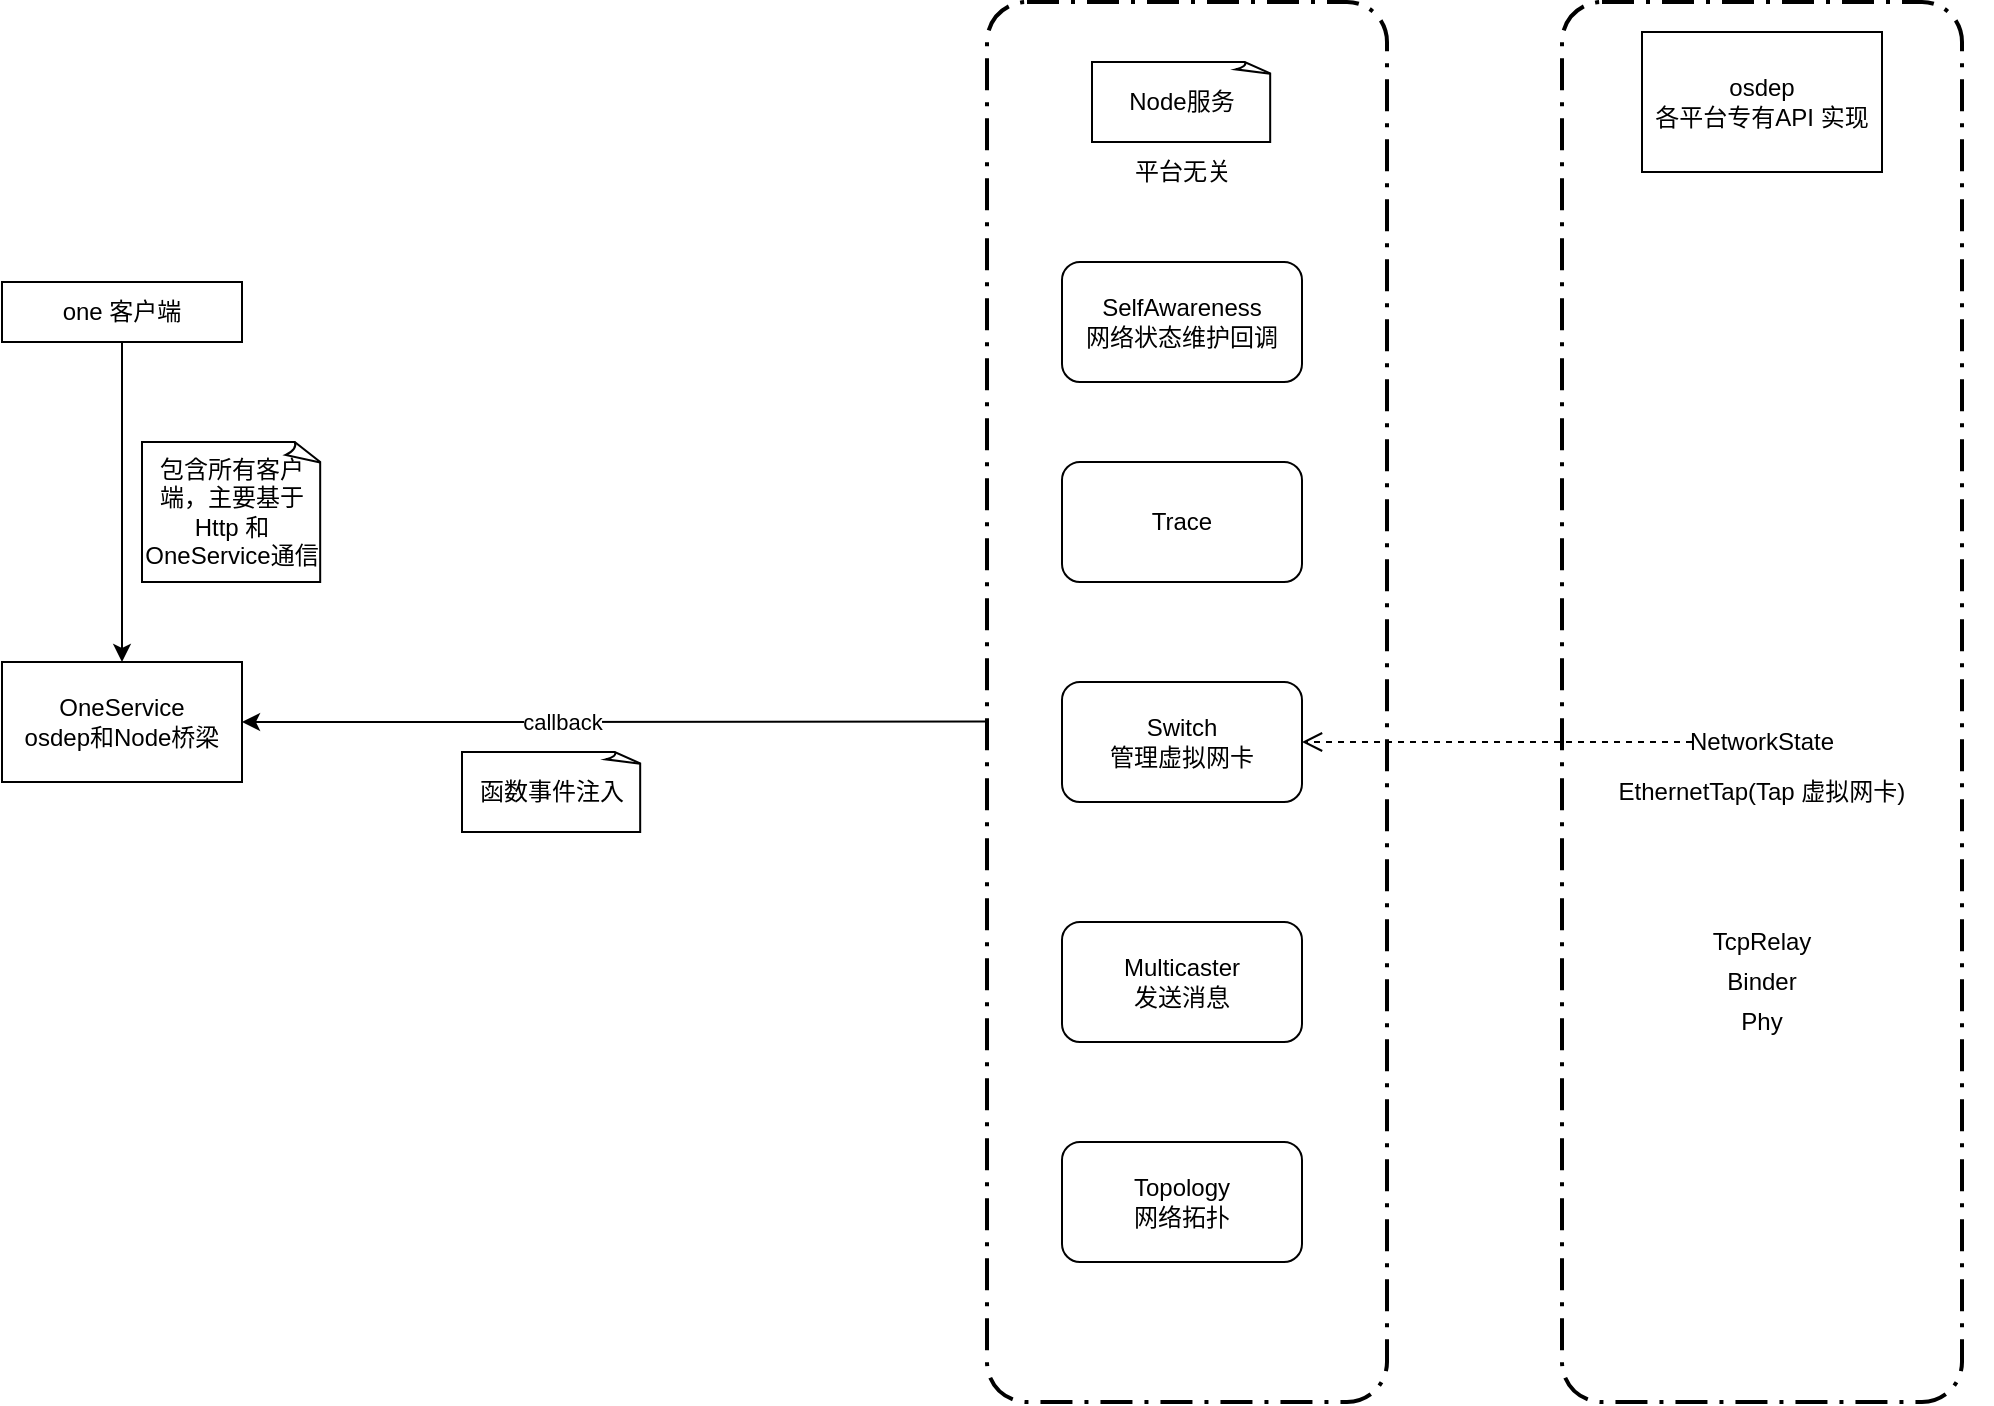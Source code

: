 <mxfile version="13.4.9" type="github"><diagram id="Zo-XHowbz03e_hiTDd_9" name="Page-1"><mxGraphModel dx="1794" dy="932" grid="1" gridSize="10" guides="1" tooltips="1" connect="1" arrows="1" fold="1" page="0" pageScale="1" pageWidth="1920" pageHeight="1200" math="0" shadow="0"><root><mxCell id="0"/><mxCell id="1" parent="0"/><mxCell id="4FT7oaL6MmFUpqDjCZYJ-40" value="" style="rounded=1;arcSize=10;dashed=1;strokeColor=#000000;fillColor=none;gradientColor=none;dashPattern=8 3 1 3;strokeWidth=2;" vertex="1" parent="1"><mxGeometry x="552.5" width="200" height="700" as="geometry"/></mxCell><mxCell id="4FT7oaL6MmFUpqDjCZYJ-31" value="" style="rounded=1;arcSize=10;dashed=1;strokeColor=#000000;fillColor=none;gradientColor=none;dashPattern=8 3 1 3;strokeWidth=2;" vertex="1" parent="1"><mxGeometry x="840" width="200" height="700" as="geometry"/></mxCell><mxCell id="4FT7oaL6MmFUpqDjCZYJ-2" value="OneService&lt;br&gt;osdep和Node桥梁" style="rounded=0;whiteSpace=wrap;html=1;" vertex="1" parent="1"><mxGeometry x="60" y="330" width="120" height="60" as="geometry"/></mxCell><mxCell id="4FT7oaL6MmFUpqDjCZYJ-3" value="平台无关" style="text;html=1;align=center;verticalAlign=middle;resizable=0;points=[];autosize=1;" vertex="1" parent="1"><mxGeometry x="615" y="75" width="70" height="20" as="geometry"/></mxCell><mxCell id="4FT7oaL6MmFUpqDjCZYJ-4" value="osdep&lt;br&gt;各平台专有API 实现" style="whiteSpace=wrap;html=1;" vertex="1" parent="1"><mxGeometry x="880" y="15" width="120" height="70" as="geometry"/></mxCell><mxCell id="4FT7oaL6MmFUpqDjCZYJ-8" value="callback" style="endArrow=classic;html=1;entryX=1;entryY=0.5;entryDx=0;entryDy=0;exitX=-0.003;exitY=0.514;exitDx=0;exitDy=0;exitPerimeter=0;" edge="1" parent="1" source="4FT7oaL6MmFUpqDjCZYJ-40" target="4FT7oaL6MmFUpqDjCZYJ-2"><mxGeometry x="0.14" relative="1" as="geometry"><mxPoint x="500" y="360" as="sourcePoint"/><mxPoint x="210" y="270" as="targetPoint"/><Array as="points"><mxPoint x="300" y="360"/></Array><mxPoint as="offset"/></mxGeometry></mxCell><mxCell id="4FT7oaL6MmFUpqDjCZYJ-13" value="函数事件注入" style="whiteSpace=wrap;html=1;shape=mxgraph.basic.document" vertex="1" parent="1"><mxGeometry x="290" y="375" width="90" height="40" as="geometry"/></mxCell><mxCell id="4FT7oaL6MmFUpqDjCZYJ-16" value="Trace" style="rounded=1;whiteSpace=wrap;html=1;" vertex="1" parent="1"><mxGeometry x="590" y="230" width="120" height="60" as="geometry"/></mxCell><mxCell id="4FT7oaL6MmFUpqDjCZYJ-17" value="Switch&lt;br&gt;管理虚拟网卡" style="rounded=1;whiteSpace=wrap;html=1;" vertex="1" parent="1"><mxGeometry x="590" y="340" width="120" height="60" as="geometry"/></mxCell><mxCell id="4FT7oaL6MmFUpqDjCZYJ-18" value="Multicaster&lt;br&gt;发送消息" style="rounded=1;whiteSpace=wrap;html=1;" vertex="1" parent="1"><mxGeometry x="590" y="460" width="120" height="60" as="geometry"/></mxCell><mxCell id="4FT7oaL6MmFUpqDjCZYJ-19" value="Topology&lt;br&gt;网络拓扑" style="rounded=1;whiteSpace=wrap;html=1;" vertex="1" parent="1"><mxGeometry x="590" y="570" width="120" height="60" as="geometry"/></mxCell><mxCell id="4FT7oaL6MmFUpqDjCZYJ-20" value="SelfAwareness&lt;br&gt;网络状态维护回调" style="rounded=1;whiteSpace=wrap;html=1;" vertex="1" parent="1"><mxGeometry x="590" y="130" width="120" height="60" as="geometry"/></mxCell><mxCell id="4FT7oaL6MmFUpqDjCZYJ-21" value="one 客户端" style="whiteSpace=wrap;html=1;" vertex="1" parent="1"><mxGeometry x="60" y="140" width="120" height="30" as="geometry"/></mxCell><mxCell id="4FT7oaL6MmFUpqDjCZYJ-25" value="NetworkState" style="text;html=1;strokeColor=none;fillColor=none;align=center;verticalAlign=middle;whiteSpace=wrap;rounded=0;" vertex="1" parent="1"><mxGeometry x="905" y="360" width="70" height="20" as="geometry"/></mxCell><mxCell id="4FT7oaL6MmFUpqDjCZYJ-26" value="EthernetTap(Tap 虚拟网卡)" style="text;html=1;strokeColor=none;fillColor=none;align=center;verticalAlign=middle;whiteSpace=wrap;rounded=0;" vertex="1" parent="1"><mxGeometry x="825" y="380" width="230" height="30" as="geometry"/></mxCell><mxCell id="4FT7oaL6MmFUpqDjCZYJ-36" value="包含所有客户端，主要基于Http 和 OneService通信" style="whiteSpace=wrap;html=1;shape=mxgraph.basic.document" vertex="1" parent="1"><mxGeometry x="130" y="220" width="90" height="70" as="geometry"/></mxCell><mxCell id="4FT7oaL6MmFUpqDjCZYJ-37" value="" style="endArrow=classic;html=1;exitX=0.5;exitY=1;exitDx=0;exitDy=0;" edge="1" parent="1" source="4FT7oaL6MmFUpqDjCZYJ-21" target="4FT7oaL6MmFUpqDjCZYJ-2"><mxGeometry relative="1" as="geometry"><mxPoint x="180" y="170" as="sourcePoint"/><mxPoint x="80" y="240" as="targetPoint"/></mxGeometry></mxCell><mxCell id="4FT7oaL6MmFUpqDjCZYJ-41" value="Node服务" style="whiteSpace=wrap;html=1;shape=mxgraph.basic.document" vertex="1" parent="1"><mxGeometry x="605" y="30" width="90" height="40" as="geometry"/></mxCell><mxCell id="4FT7oaL6MmFUpqDjCZYJ-44" value="Binder" style="text;html=1;strokeColor=none;fillColor=none;align=center;verticalAlign=middle;whiteSpace=wrap;rounded=0;" vertex="1" parent="1"><mxGeometry x="920" y="480" width="40" height="20" as="geometry"/></mxCell><mxCell id="4FT7oaL6MmFUpqDjCZYJ-45" value="TcpRelay" style="text;html=1;strokeColor=none;fillColor=none;align=center;verticalAlign=middle;whiteSpace=wrap;rounded=0;" vertex="1" parent="1"><mxGeometry x="910" y="460" width="60" height="20" as="geometry"/></mxCell><mxCell id="4FT7oaL6MmFUpqDjCZYJ-47" value="Phy" style="text;html=1;strokeColor=none;fillColor=none;align=center;verticalAlign=middle;whiteSpace=wrap;rounded=0;" vertex="1" parent="1"><mxGeometry x="920" y="500" width="40" height="20" as="geometry"/></mxCell><mxCell id="4FT7oaL6MmFUpqDjCZYJ-53" value="" style="html=1;verticalAlign=bottom;endArrow=open;dashed=1;endSize=8;" edge="1" parent="1" source="4FT7oaL6MmFUpqDjCZYJ-25" target="4FT7oaL6MmFUpqDjCZYJ-17"><mxGeometry relative="1" as="geometry"><mxPoint x="840" y="390" as="sourcePoint"/><mxPoint x="760" y="390" as="targetPoint"/></mxGeometry></mxCell></root></mxGraphModel></diagram></mxfile>